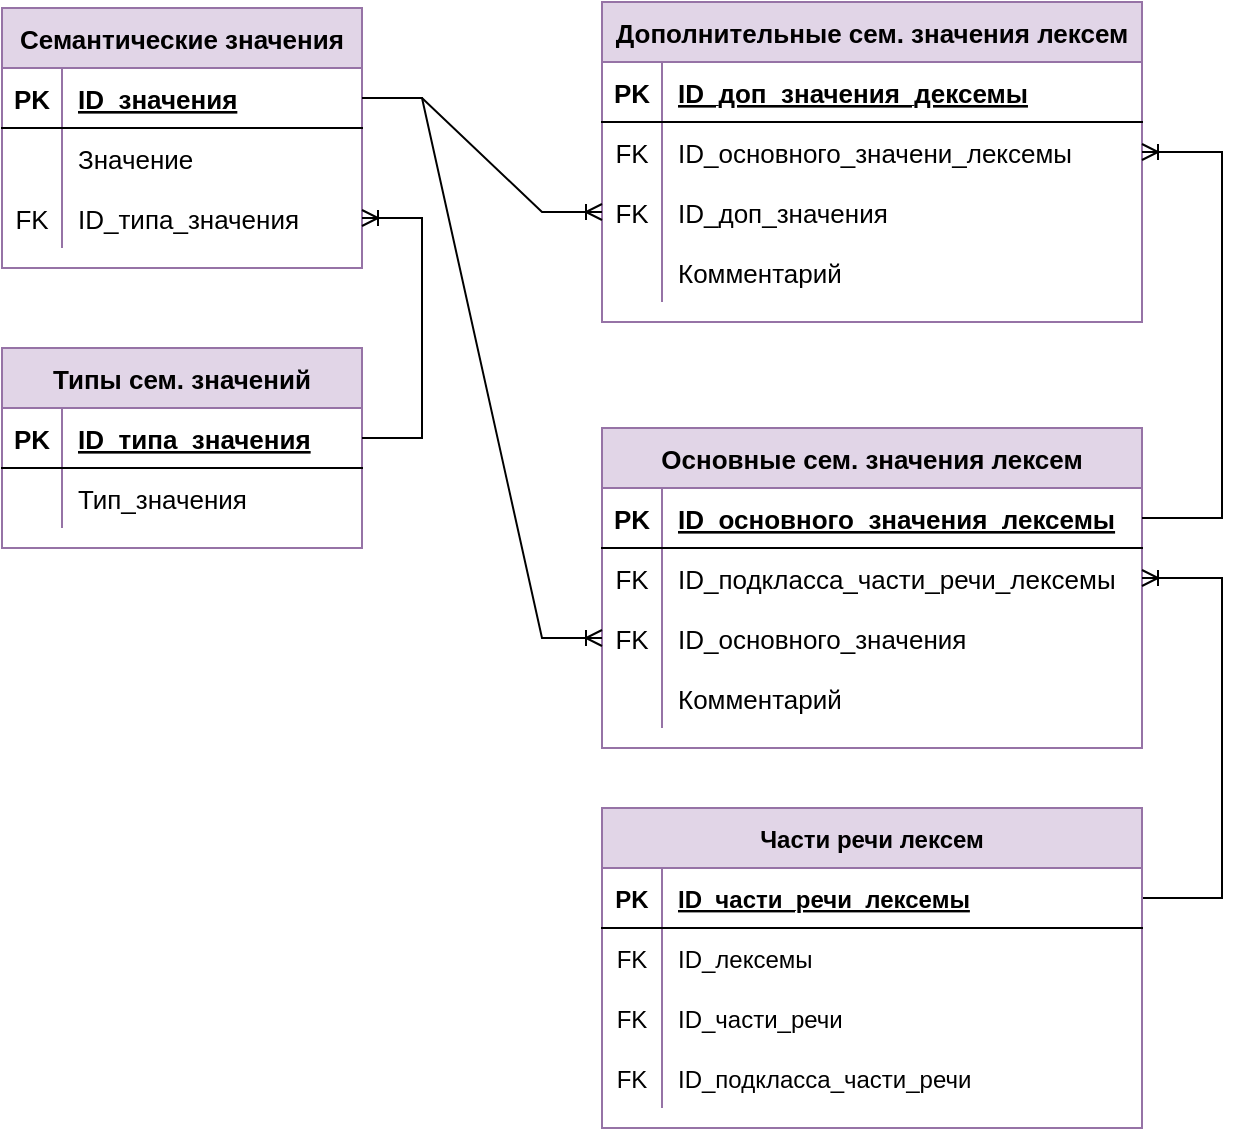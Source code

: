 <mxfile version="16.5.1" type="device"><diagram id="oGNNaZWR1cr9jMbpYUV6" name="Страница 1"><mxGraphModel dx="1102" dy="1692" grid="1" gridSize="10" guides="1" tooltips="1" connect="1" arrows="1" fold="1" page="1" pageScale="1" pageWidth="1169" pageHeight="827" math="0" shadow="0"><root><mxCell id="0"/><mxCell id="1" parent="0"/><mxCell id="ufKuGVOClUHjmI8PseaD-1" value="Семантические значения" style="shape=table;startSize=30;container=1;collapsible=1;childLayout=tableLayout;fixedRows=1;rowLines=0;fontStyle=1;align=center;resizeLast=1;fillColor=#e1d5e7;strokeColor=#9673a6;fontSize=13;" parent="1" vertex="1"><mxGeometry x="10" y="-800" width="180" height="130" as="geometry"/></mxCell><mxCell id="ufKuGVOClUHjmI8PseaD-2" value="" style="shape=tableRow;horizontal=0;startSize=0;swimlaneHead=0;swimlaneBody=0;fillColor=none;collapsible=0;dropTarget=0;points=[[0,0.5],[1,0.5]];portConstraint=eastwest;top=0;left=0;right=0;bottom=1;fontSize=13;" parent="ufKuGVOClUHjmI8PseaD-1" vertex="1"><mxGeometry y="30" width="180" height="30" as="geometry"/></mxCell><mxCell id="ufKuGVOClUHjmI8PseaD-3" value="PK" style="shape=partialRectangle;connectable=0;fillColor=none;top=0;left=0;bottom=0;right=0;fontStyle=1;overflow=hidden;fontSize=13;" parent="ufKuGVOClUHjmI8PseaD-2" vertex="1"><mxGeometry width="30" height="30" as="geometry"><mxRectangle width="30" height="30" as="alternateBounds"/></mxGeometry></mxCell><mxCell id="ufKuGVOClUHjmI8PseaD-4" value="ID_значения" style="shape=partialRectangle;connectable=0;fillColor=none;top=0;left=0;bottom=0;right=0;align=left;spacingLeft=6;fontStyle=5;overflow=hidden;fontSize=13;" parent="ufKuGVOClUHjmI8PseaD-2" vertex="1"><mxGeometry x="30" width="150" height="30" as="geometry"><mxRectangle width="150" height="30" as="alternateBounds"/></mxGeometry></mxCell><mxCell id="ufKuGVOClUHjmI8PseaD-5" value="" style="shape=tableRow;horizontal=0;startSize=0;swimlaneHead=0;swimlaneBody=0;fillColor=none;collapsible=0;dropTarget=0;points=[[0,0.5],[1,0.5]];portConstraint=eastwest;top=0;left=0;right=0;bottom=0;fontSize=13;" parent="ufKuGVOClUHjmI8PseaD-1" vertex="1"><mxGeometry y="60" width="180" height="30" as="geometry"/></mxCell><mxCell id="ufKuGVOClUHjmI8PseaD-6" value="" style="shape=partialRectangle;connectable=0;fillColor=none;top=0;left=0;bottom=0;right=0;editable=1;overflow=hidden;fontSize=13;" parent="ufKuGVOClUHjmI8PseaD-5" vertex="1"><mxGeometry width="30" height="30" as="geometry"><mxRectangle width="30" height="30" as="alternateBounds"/></mxGeometry></mxCell><mxCell id="ufKuGVOClUHjmI8PseaD-7" value="Значение" style="shape=partialRectangle;connectable=0;fillColor=none;top=0;left=0;bottom=0;right=0;align=left;spacingLeft=6;overflow=hidden;fontSize=13;" parent="ufKuGVOClUHjmI8PseaD-5" vertex="1"><mxGeometry x="30" width="150" height="30" as="geometry"><mxRectangle width="150" height="30" as="alternateBounds"/></mxGeometry></mxCell><mxCell id="ufKuGVOClUHjmI8PseaD-8" value="" style="shape=tableRow;horizontal=0;startSize=0;swimlaneHead=0;swimlaneBody=0;fillColor=none;collapsible=0;dropTarget=0;points=[[0,0.5],[1,0.5]];portConstraint=eastwest;top=0;left=0;right=0;bottom=0;fontSize=13;" parent="ufKuGVOClUHjmI8PseaD-1" vertex="1"><mxGeometry y="90" width="180" height="30" as="geometry"/></mxCell><mxCell id="ufKuGVOClUHjmI8PseaD-9" value="FK" style="shape=partialRectangle;connectable=0;fillColor=none;top=0;left=0;bottom=0;right=0;editable=1;overflow=hidden;fontSize=13;" parent="ufKuGVOClUHjmI8PseaD-8" vertex="1"><mxGeometry width="30" height="30" as="geometry"><mxRectangle width="30" height="30" as="alternateBounds"/></mxGeometry></mxCell><mxCell id="ufKuGVOClUHjmI8PseaD-10" value="ID_типа_значения" style="shape=partialRectangle;connectable=0;fillColor=none;top=0;left=0;bottom=0;right=0;align=left;spacingLeft=6;overflow=hidden;fontSize=13;" parent="ufKuGVOClUHjmI8PseaD-8" vertex="1"><mxGeometry x="30" width="150" height="30" as="geometry"><mxRectangle width="150" height="30" as="alternateBounds"/></mxGeometry></mxCell><mxCell id="ufKuGVOClUHjmI8PseaD-11" value="Типы сем. значений" style="shape=table;startSize=30;container=1;collapsible=1;childLayout=tableLayout;fixedRows=1;rowLines=0;fontStyle=1;align=center;resizeLast=1;fillColor=#e1d5e7;strokeColor=#9673a6;fontSize=13;" parent="1" vertex="1"><mxGeometry x="10" y="-630" width="180" height="100" as="geometry"/></mxCell><mxCell id="ufKuGVOClUHjmI8PseaD-12" value="" style="shape=tableRow;horizontal=0;startSize=0;swimlaneHead=0;swimlaneBody=0;fillColor=none;collapsible=0;dropTarget=0;points=[[0,0.5],[1,0.5]];portConstraint=eastwest;top=0;left=0;right=0;bottom=1;fontSize=13;" parent="ufKuGVOClUHjmI8PseaD-11" vertex="1"><mxGeometry y="30" width="180" height="30" as="geometry"/></mxCell><mxCell id="ufKuGVOClUHjmI8PseaD-13" value="PK" style="shape=partialRectangle;connectable=0;fillColor=none;top=0;left=0;bottom=0;right=0;fontStyle=1;overflow=hidden;fontSize=13;" parent="ufKuGVOClUHjmI8PseaD-12" vertex="1"><mxGeometry width="30" height="30" as="geometry"><mxRectangle width="30" height="30" as="alternateBounds"/></mxGeometry></mxCell><mxCell id="ufKuGVOClUHjmI8PseaD-14" value="ID_типа_значения" style="shape=partialRectangle;connectable=0;fillColor=none;top=0;left=0;bottom=0;right=0;align=left;spacingLeft=6;fontStyle=5;overflow=hidden;fontSize=13;" parent="ufKuGVOClUHjmI8PseaD-12" vertex="1"><mxGeometry x="30" width="150" height="30" as="geometry"><mxRectangle width="150" height="30" as="alternateBounds"/></mxGeometry></mxCell><mxCell id="ufKuGVOClUHjmI8PseaD-15" value="" style="shape=tableRow;horizontal=0;startSize=0;swimlaneHead=0;swimlaneBody=0;fillColor=none;collapsible=0;dropTarget=0;points=[[0,0.5],[1,0.5]];portConstraint=eastwest;top=0;left=0;right=0;bottom=0;fontSize=13;" parent="ufKuGVOClUHjmI8PseaD-11" vertex="1"><mxGeometry y="60" width="180" height="30" as="geometry"/></mxCell><mxCell id="ufKuGVOClUHjmI8PseaD-16" value="" style="shape=partialRectangle;connectable=0;fillColor=none;top=0;left=0;bottom=0;right=0;editable=1;overflow=hidden;fontSize=13;" parent="ufKuGVOClUHjmI8PseaD-15" vertex="1"><mxGeometry width="30" height="30" as="geometry"><mxRectangle width="30" height="30" as="alternateBounds"/></mxGeometry></mxCell><mxCell id="ufKuGVOClUHjmI8PseaD-17" value="Тип_значения" style="shape=partialRectangle;connectable=0;fillColor=none;top=0;left=0;bottom=0;right=0;align=left;spacingLeft=6;overflow=hidden;fontSize=13;" parent="ufKuGVOClUHjmI8PseaD-15" vertex="1"><mxGeometry x="30" width="150" height="30" as="geometry"><mxRectangle width="150" height="30" as="alternateBounds"/></mxGeometry></mxCell><mxCell id="ufKuGVOClUHjmI8PseaD-18" value="Основные сем. значения лексем" style="shape=table;startSize=30;container=1;collapsible=1;childLayout=tableLayout;fixedRows=1;rowLines=0;fontStyle=1;align=center;resizeLast=1;fillColor=#e1d5e7;strokeColor=#9673a6;fontSize=13;" parent="1" vertex="1"><mxGeometry x="310" y="-590" width="270" height="160" as="geometry"/></mxCell><mxCell id="ufKuGVOClUHjmI8PseaD-19" value="" style="shape=tableRow;horizontal=0;startSize=0;swimlaneHead=0;swimlaneBody=0;fillColor=none;collapsible=0;dropTarget=0;points=[[0,0.5],[1,0.5]];portConstraint=eastwest;top=0;left=0;right=0;bottom=1;fontSize=13;" parent="ufKuGVOClUHjmI8PseaD-18" vertex="1"><mxGeometry y="30" width="270" height="30" as="geometry"/></mxCell><mxCell id="ufKuGVOClUHjmI8PseaD-20" value="PK" style="shape=partialRectangle;connectable=0;fillColor=none;top=0;left=0;bottom=0;right=0;fontStyle=1;overflow=hidden;fontSize=13;" parent="ufKuGVOClUHjmI8PseaD-19" vertex="1"><mxGeometry width="30" height="30" as="geometry"><mxRectangle width="30" height="30" as="alternateBounds"/></mxGeometry></mxCell><mxCell id="ufKuGVOClUHjmI8PseaD-21" value="ID_основного_значения_лексемы" style="shape=partialRectangle;connectable=0;fillColor=none;top=0;left=0;bottom=0;right=0;align=left;spacingLeft=6;fontStyle=5;overflow=hidden;fontSize=13;" parent="ufKuGVOClUHjmI8PseaD-19" vertex="1"><mxGeometry x="30" width="240" height="30" as="geometry"><mxRectangle width="240" height="30" as="alternateBounds"/></mxGeometry></mxCell><mxCell id="ufKuGVOClUHjmI8PseaD-22" value="" style="shape=tableRow;horizontal=0;startSize=0;swimlaneHead=0;swimlaneBody=0;fillColor=none;collapsible=0;dropTarget=0;points=[[0,0.5],[1,0.5]];portConstraint=eastwest;top=0;left=0;right=0;bottom=0;fontSize=13;" parent="ufKuGVOClUHjmI8PseaD-18" vertex="1"><mxGeometry y="60" width="270" height="30" as="geometry"/></mxCell><mxCell id="ufKuGVOClUHjmI8PseaD-23" value="FK" style="shape=partialRectangle;connectable=0;fillColor=none;top=0;left=0;bottom=0;right=0;editable=1;overflow=hidden;fontSize=13;" parent="ufKuGVOClUHjmI8PseaD-22" vertex="1"><mxGeometry width="30" height="30" as="geometry"><mxRectangle width="30" height="30" as="alternateBounds"/></mxGeometry></mxCell><mxCell id="ufKuGVOClUHjmI8PseaD-24" value="ID_подкласса_части_речи_лексемы" style="shape=partialRectangle;connectable=0;fillColor=none;top=0;left=0;bottom=0;right=0;align=left;spacingLeft=6;overflow=hidden;fontSize=13;" parent="ufKuGVOClUHjmI8PseaD-22" vertex="1"><mxGeometry x="30" width="240" height="30" as="geometry"><mxRectangle width="240" height="30" as="alternateBounds"/></mxGeometry></mxCell><mxCell id="ufKuGVOClUHjmI8PseaD-25" value="" style="shape=tableRow;horizontal=0;startSize=0;swimlaneHead=0;swimlaneBody=0;fillColor=none;collapsible=0;dropTarget=0;points=[[0,0.5],[1,0.5]];portConstraint=eastwest;top=0;left=0;right=0;bottom=0;fontSize=13;" parent="ufKuGVOClUHjmI8PseaD-18" vertex="1"><mxGeometry y="90" width="270" height="30" as="geometry"/></mxCell><mxCell id="ufKuGVOClUHjmI8PseaD-26" value="FK" style="shape=partialRectangle;connectable=0;fillColor=none;top=0;left=0;bottom=0;right=0;editable=1;overflow=hidden;fontSize=13;" parent="ufKuGVOClUHjmI8PseaD-25" vertex="1"><mxGeometry width="30" height="30" as="geometry"><mxRectangle width="30" height="30" as="alternateBounds"/></mxGeometry></mxCell><mxCell id="ufKuGVOClUHjmI8PseaD-27" value="ID_основного_значения" style="shape=partialRectangle;connectable=0;fillColor=none;top=0;left=0;bottom=0;right=0;align=left;spacingLeft=6;overflow=hidden;fontSize=13;" parent="ufKuGVOClUHjmI8PseaD-25" vertex="1"><mxGeometry x="30" width="240" height="30" as="geometry"><mxRectangle width="240" height="30" as="alternateBounds"/></mxGeometry></mxCell><mxCell id="ufKuGVOClUHjmI8PseaD-28" value="" style="shape=tableRow;horizontal=0;startSize=0;swimlaneHead=0;swimlaneBody=0;fillColor=none;collapsible=0;dropTarget=0;points=[[0,0.5],[1,0.5]];portConstraint=eastwest;top=0;left=0;right=0;bottom=0;fontSize=13;" parent="ufKuGVOClUHjmI8PseaD-18" vertex="1"><mxGeometry y="120" width="270" height="30" as="geometry"/></mxCell><mxCell id="ufKuGVOClUHjmI8PseaD-29" value="" style="shape=partialRectangle;connectable=0;fillColor=none;top=0;left=0;bottom=0;right=0;editable=1;overflow=hidden;fontSize=13;" parent="ufKuGVOClUHjmI8PseaD-28" vertex="1"><mxGeometry width="30" height="30" as="geometry"><mxRectangle width="30" height="30" as="alternateBounds"/></mxGeometry></mxCell><mxCell id="ufKuGVOClUHjmI8PseaD-30" value="Комментарий" style="shape=partialRectangle;connectable=0;fillColor=none;top=0;left=0;bottom=0;right=0;align=left;spacingLeft=6;overflow=hidden;fontSize=13;" parent="ufKuGVOClUHjmI8PseaD-28" vertex="1"><mxGeometry x="30" width="240" height="30" as="geometry"><mxRectangle width="240" height="30" as="alternateBounds"/></mxGeometry></mxCell><mxCell id="ufKuGVOClUHjmI8PseaD-31" value="" style="edgeStyle=entityRelationEdgeStyle;fontSize=13;html=1;endArrow=ERoneToMany;rounded=0;" parent="1" source="ufKuGVOClUHjmI8PseaD-12" target="ufKuGVOClUHjmI8PseaD-8" edge="1"><mxGeometry width="100" height="100" relative="1" as="geometry"><mxPoint x="280" y="-285" as="sourcePoint"/><mxPoint x="380" y="-385" as="targetPoint"/></mxGeometry></mxCell><mxCell id="ufKuGVOClUHjmI8PseaD-32" value="" style="edgeStyle=entityRelationEdgeStyle;fontSize=13;html=1;endArrow=ERoneToMany;rounded=0;" parent="1" source="ufKuGVOClUHjmI8PseaD-2" target="ufKuGVOClUHjmI8PseaD-25" edge="1"><mxGeometry width="100" height="100" relative="1" as="geometry"><mxPoint x="290" y="-205" as="sourcePoint"/><mxPoint x="290" y="-315" as="targetPoint"/></mxGeometry></mxCell><mxCell id="ufKuGVOClUHjmI8PseaD-33" value="Дополнительные сем. значения лексем" style="shape=table;startSize=30;container=1;collapsible=1;childLayout=tableLayout;fixedRows=1;rowLines=0;fontStyle=1;align=center;resizeLast=1;fillColor=#e1d5e7;strokeColor=#9673a6;fontSize=13;" parent="1" vertex="1"><mxGeometry x="310" y="-803" width="270" height="160" as="geometry"/></mxCell><mxCell id="ufKuGVOClUHjmI8PseaD-34" value="" style="shape=tableRow;horizontal=0;startSize=0;swimlaneHead=0;swimlaneBody=0;fillColor=none;collapsible=0;dropTarget=0;points=[[0,0.5],[1,0.5]];portConstraint=eastwest;top=0;left=0;right=0;bottom=1;fontSize=13;" parent="ufKuGVOClUHjmI8PseaD-33" vertex="1"><mxGeometry y="30" width="270" height="30" as="geometry"/></mxCell><mxCell id="ufKuGVOClUHjmI8PseaD-35" value="PK" style="shape=partialRectangle;connectable=0;fillColor=none;top=0;left=0;bottom=0;right=0;fontStyle=1;overflow=hidden;fontSize=13;" parent="ufKuGVOClUHjmI8PseaD-34" vertex="1"><mxGeometry width="30" height="30" as="geometry"><mxRectangle width="30" height="30" as="alternateBounds"/></mxGeometry></mxCell><mxCell id="ufKuGVOClUHjmI8PseaD-36" value="ID_доп_значения_дексемы" style="shape=partialRectangle;connectable=0;fillColor=none;top=0;left=0;bottom=0;right=0;align=left;spacingLeft=6;fontStyle=5;overflow=hidden;fontSize=13;" parent="ufKuGVOClUHjmI8PseaD-34" vertex="1"><mxGeometry x="30" width="240" height="30" as="geometry"><mxRectangle width="240" height="30" as="alternateBounds"/></mxGeometry></mxCell><mxCell id="ufKuGVOClUHjmI8PseaD-37" value="" style="shape=tableRow;horizontal=0;startSize=0;swimlaneHead=0;swimlaneBody=0;fillColor=none;collapsible=0;dropTarget=0;points=[[0,0.5],[1,0.5]];portConstraint=eastwest;top=0;left=0;right=0;bottom=0;fontSize=13;" parent="ufKuGVOClUHjmI8PseaD-33" vertex="1"><mxGeometry y="60" width="270" height="30" as="geometry"/></mxCell><mxCell id="ufKuGVOClUHjmI8PseaD-38" value="FK" style="shape=partialRectangle;connectable=0;fillColor=none;top=0;left=0;bottom=0;right=0;editable=1;overflow=hidden;fontSize=13;" parent="ufKuGVOClUHjmI8PseaD-37" vertex="1"><mxGeometry width="30" height="30" as="geometry"><mxRectangle width="30" height="30" as="alternateBounds"/></mxGeometry></mxCell><mxCell id="ufKuGVOClUHjmI8PseaD-39" value="ID_основного_значени_лексемы" style="shape=partialRectangle;connectable=0;fillColor=none;top=0;left=0;bottom=0;right=0;align=left;spacingLeft=6;overflow=hidden;fontSize=13;" parent="ufKuGVOClUHjmI8PseaD-37" vertex="1"><mxGeometry x="30" width="240" height="30" as="geometry"><mxRectangle width="240" height="30" as="alternateBounds"/></mxGeometry></mxCell><mxCell id="ufKuGVOClUHjmI8PseaD-40" value="" style="shape=tableRow;horizontal=0;startSize=0;swimlaneHead=0;swimlaneBody=0;fillColor=none;collapsible=0;dropTarget=0;points=[[0,0.5],[1,0.5]];portConstraint=eastwest;top=0;left=0;right=0;bottom=0;fontSize=13;" parent="ufKuGVOClUHjmI8PseaD-33" vertex="1"><mxGeometry y="90" width="270" height="30" as="geometry"/></mxCell><mxCell id="ufKuGVOClUHjmI8PseaD-41" value="FK" style="shape=partialRectangle;connectable=0;fillColor=none;top=0;left=0;bottom=0;right=0;editable=1;overflow=hidden;fontSize=13;" parent="ufKuGVOClUHjmI8PseaD-40" vertex="1"><mxGeometry width="30" height="30" as="geometry"><mxRectangle width="30" height="30" as="alternateBounds"/></mxGeometry></mxCell><mxCell id="ufKuGVOClUHjmI8PseaD-42" value="ID_доп_значения" style="shape=partialRectangle;connectable=0;fillColor=none;top=0;left=0;bottom=0;right=0;align=left;spacingLeft=6;overflow=hidden;fontSize=13;" parent="ufKuGVOClUHjmI8PseaD-40" vertex="1"><mxGeometry x="30" width="240" height="30" as="geometry"><mxRectangle width="240" height="30" as="alternateBounds"/></mxGeometry></mxCell><mxCell id="ufKuGVOClUHjmI8PseaD-46" value="" style="shape=tableRow;horizontal=0;startSize=0;swimlaneHead=0;swimlaneBody=0;fillColor=none;collapsible=0;dropTarget=0;points=[[0,0.5],[1,0.5]];portConstraint=eastwest;top=0;left=0;right=0;bottom=0;fontSize=13;" parent="ufKuGVOClUHjmI8PseaD-33" vertex="1"><mxGeometry y="120" width="270" height="30" as="geometry"/></mxCell><mxCell id="ufKuGVOClUHjmI8PseaD-47" value="" style="shape=partialRectangle;connectable=0;fillColor=none;top=0;left=0;bottom=0;right=0;editable=1;overflow=hidden;fontSize=13;" parent="ufKuGVOClUHjmI8PseaD-46" vertex="1"><mxGeometry width="30" height="30" as="geometry"><mxRectangle width="30" height="30" as="alternateBounds"/></mxGeometry></mxCell><mxCell id="ufKuGVOClUHjmI8PseaD-48" value="Комментарий" style="shape=partialRectangle;connectable=0;fillColor=none;top=0;left=0;bottom=0;right=0;align=left;spacingLeft=6;overflow=hidden;fontSize=13;" parent="ufKuGVOClUHjmI8PseaD-46" vertex="1"><mxGeometry x="30" width="240" height="30" as="geometry"><mxRectangle width="240" height="30" as="alternateBounds"/></mxGeometry></mxCell><mxCell id="ufKuGVOClUHjmI8PseaD-49" value="" style="edgeStyle=orthogonalEdgeStyle;fontSize=13;html=1;endArrow=ERoneToMany;rounded=0;" parent="1" source="ufKuGVOClUHjmI8PseaD-19" target="ufKuGVOClUHjmI8PseaD-37" edge="1"><mxGeometry width="100" height="100" relative="1" as="geometry"><mxPoint x="170" y="-188" as="sourcePoint"/><mxPoint x="430" y="-348" as="targetPoint"/><Array as="points"><mxPoint x="620" y="-545"/><mxPoint x="620" y="-728"/></Array></mxGeometry></mxCell><mxCell id="ufKuGVOClUHjmI8PseaD-50" value="" style="edgeStyle=entityRelationEdgeStyle;fontSize=13;html=1;endArrow=ERoneToMany;rounded=0;" parent="1" source="ufKuGVOClUHjmI8PseaD-2" target="ufKuGVOClUHjmI8PseaD-40" edge="1"><mxGeometry width="100" height="100" relative="1" as="geometry"><mxPoint x="270" y="-185" as="sourcePoint"/><mxPoint x="440" y="-345" as="targetPoint"/></mxGeometry></mxCell><mxCell id="ufKuGVOClUHjmI8PseaD-51" value="" style="edgeStyle=orthogonalEdgeStyle;fontSize=13;html=1;endArrow=ERoneToMany;rounded=0;" parent="1" source="SCv5ttablfbrOTQszFzK-2" target="ufKuGVOClUHjmI8PseaD-22" edge="1"><mxGeometry width="100" height="100" relative="1" as="geometry"><mxPoint x="590" y="-355" as="sourcePoint"/><mxPoint x="930" y="-275" as="targetPoint"/><Array as="points"><mxPoint x="620" y="-355"/><mxPoint x="620" y="-515"/></Array></mxGeometry></mxCell><mxCell id="SCv5ttablfbrOTQszFzK-1" value="Части речи лексем" style="shape=table;startSize=30;container=1;collapsible=1;childLayout=tableLayout;fixedRows=1;rowLines=0;fontStyle=1;align=center;resizeLast=1;fillColor=#e1d5e7;strokeColor=#9673a6;" vertex="1" parent="1"><mxGeometry x="310" y="-400" width="270" height="160" as="geometry"/></mxCell><mxCell id="SCv5ttablfbrOTQszFzK-2" value="" style="shape=tableRow;horizontal=0;startSize=0;swimlaneHead=0;swimlaneBody=0;fillColor=none;collapsible=0;dropTarget=0;points=[[0,0.5],[1,0.5]];portConstraint=eastwest;top=0;left=0;right=0;bottom=1;" vertex="1" parent="SCv5ttablfbrOTQszFzK-1"><mxGeometry y="30" width="270" height="30" as="geometry"/></mxCell><mxCell id="SCv5ttablfbrOTQszFzK-3" value="PK" style="shape=partialRectangle;connectable=0;fillColor=none;top=0;left=0;bottom=0;right=0;fontStyle=1;overflow=hidden;" vertex="1" parent="SCv5ttablfbrOTQszFzK-2"><mxGeometry width="30" height="30" as="geometry"><mxRectangle width="30" height="30" as="alternateBounds"/></mxGeometry></mxCell><mxCell id="SCv5ttablfbrOTQszFzK-4" value="ID_части_речи_лексемы" style="shape=partialRectangle;connectable=0;fillColor=none;top=0;left=0;bottom=0;right=0;align=left;spacingLeft=6;fontStyle=5;overflow=hidden;" vertex="1" parent="SCv5ttablfbrOTQszFzK-2"><mxGeometry x="30" width="240" height="30" as="geometry"><mxRectangle width="240" height="30" as="alternateBounds"/></mxGeometry></mxCell><mxCell id="SCv5ttablfbrOTQszFzK-5" value="" style="shape=tableRow;horizontal=0;startSize=0;swimlaneHead=0;swimlaneBody=0;fillColor=none;collapsible=0;dropTarget=0;points=[[0,0.5],[1,0.5]];portConstraint=eastwest;top=0;left=0;right=0;bottom=0;" vertex="1" parent="SCv5ttablfbrOTQszFzK-1"><mxGeometry y="60" width="270" height="30" as="geometry"/></mxCell><mxCell id="SCv5ttablfbrOTQszFzK-6" value="FK" style="shape=partialRectangle;connectable=0;fillColor=none;top=0;left=0;bottom=0;right=0;editable=1;overflow=hidden;" vertex="1" parent="SCv5ttablfbrOTQszFzK-5"><mxGeometry width="30" height="30" as="geometry"><mxRectangle width="30" height="30" as="alternateBounds"/></mxGeometry></mxCell><mxCell id="SCv5ttablfbrOTQszFzK-7" value="ID_лексемы" style="shape=partialRectangle;connectable=0;fillColor=none;top=0;left=0;bottom=0;right=0;align=left;spacingLeft=6;overflow=hidden;" vertex="1" parent="SCv5ttablfbrOTQszFzK-5"><mxGeometry x="30" width="240" height="30" as="geometry"><mxRectangle width="240" height="30" as="alternateBounds"/></mxGeometry></mxCell><mxCell id="SCv5ttablfbrOTQszFzK-8" value="" style="shape=tableRow;horizontal=0;startSize=0;swimlaneHead=0;swimlaneBody=0;fillColor=none;collapsible=0;dropTarget=0;points=[[0,0.5],[1,0.5]];portConstraint=eastwest;top=0;left=0;right=0;bottom=0;" vertex="1" parent="SCv5ttablfbrOTQszFzK-1"><mxGeometry y="90" width="270" height="30" as="geometry"/></mxCell><mxCell id="SCv5ttablfbrOTQszFzK-9" value="FK" style="shape=partialRectangle;connectable=0;fillColor=none;top=0;left=0;bottom=0;right=0;editable=1;overflow=hidden;" vertex="1" parent="SCv5ttablfbrOTQszFzK-8"><mxGeometry width="30" height="30" as="geometry"><mxRectangle width="30" height="30" as="alternateBounds"/></mxGeometry></mxCell><mxCell id="SCv5ttablfbrOTQszFzK-10" value="ID_части_речи" style="shape=partialRectangle;connectable=0;fillColor=none;top=0;left=0;bottom=0;right=0;align=left;spacingLeft=6;overflow=hidden;" vertex="1" parent="SCv5ttablfbrOTQszFzK-8"><mxGeometry x="30" width="240" height="30" as="geometry"><mxRectangle width="240" height="30" as="alternateBounds"/></mxGeometry></mxCell><mxCell id="SCv5ttablfbrOTQszFzK-11" value="" style="shape=tableRow;horizontal=0;startSize=0;swimlaneHead=0;swimlaneBody=0;fillColor=none;collapsible=0;dropTarget=0;points=[[0,0.5],[1,0.5]];portConstraint=eastwest;top=0;left=0;right=0;bottom=0;" vertex="1" parent="SCv5ttablfbrOTQszFzK-1"><mxGeometry y="120" width="270" height="30" as="geometry"/></mxCell><mxCell id="SCv5ttablfbrOTQszFzK-12" value="FK" style="shape=partialRectangle;connectable=0;fillColor=none;top=0;left=0;bottom=0;right=0;editable=1;overflow=hidden;" vertex="1" parent="SCv5ttablfbrOTQszFzK-11"><mxGeometry width="30" height="30" as="geometry"><mxRectangle width="30" height="30" as="alternateBounds"/></mxGeometry></mxCell><mxCell id="SCv5ttablfbrOTQszFzK-13" value="ID_подкласса_части_речи" style="shape=partialRectangle;connectable=0;fillColor=none;top=0;left=0;bottom=0;right=0;align=left;spacingLeft=6;overflow=hidden;" vertex="1" parent="SCv5ttablfbrOTQszFzK-11"><mxGeometry x="30" width="240" height="30" as="geometry"><mxRectangle width="240" height="30" as="alternateBounds"/></mxGeometry></mxCell></root></mxGraphModel></diagram></mxfile>